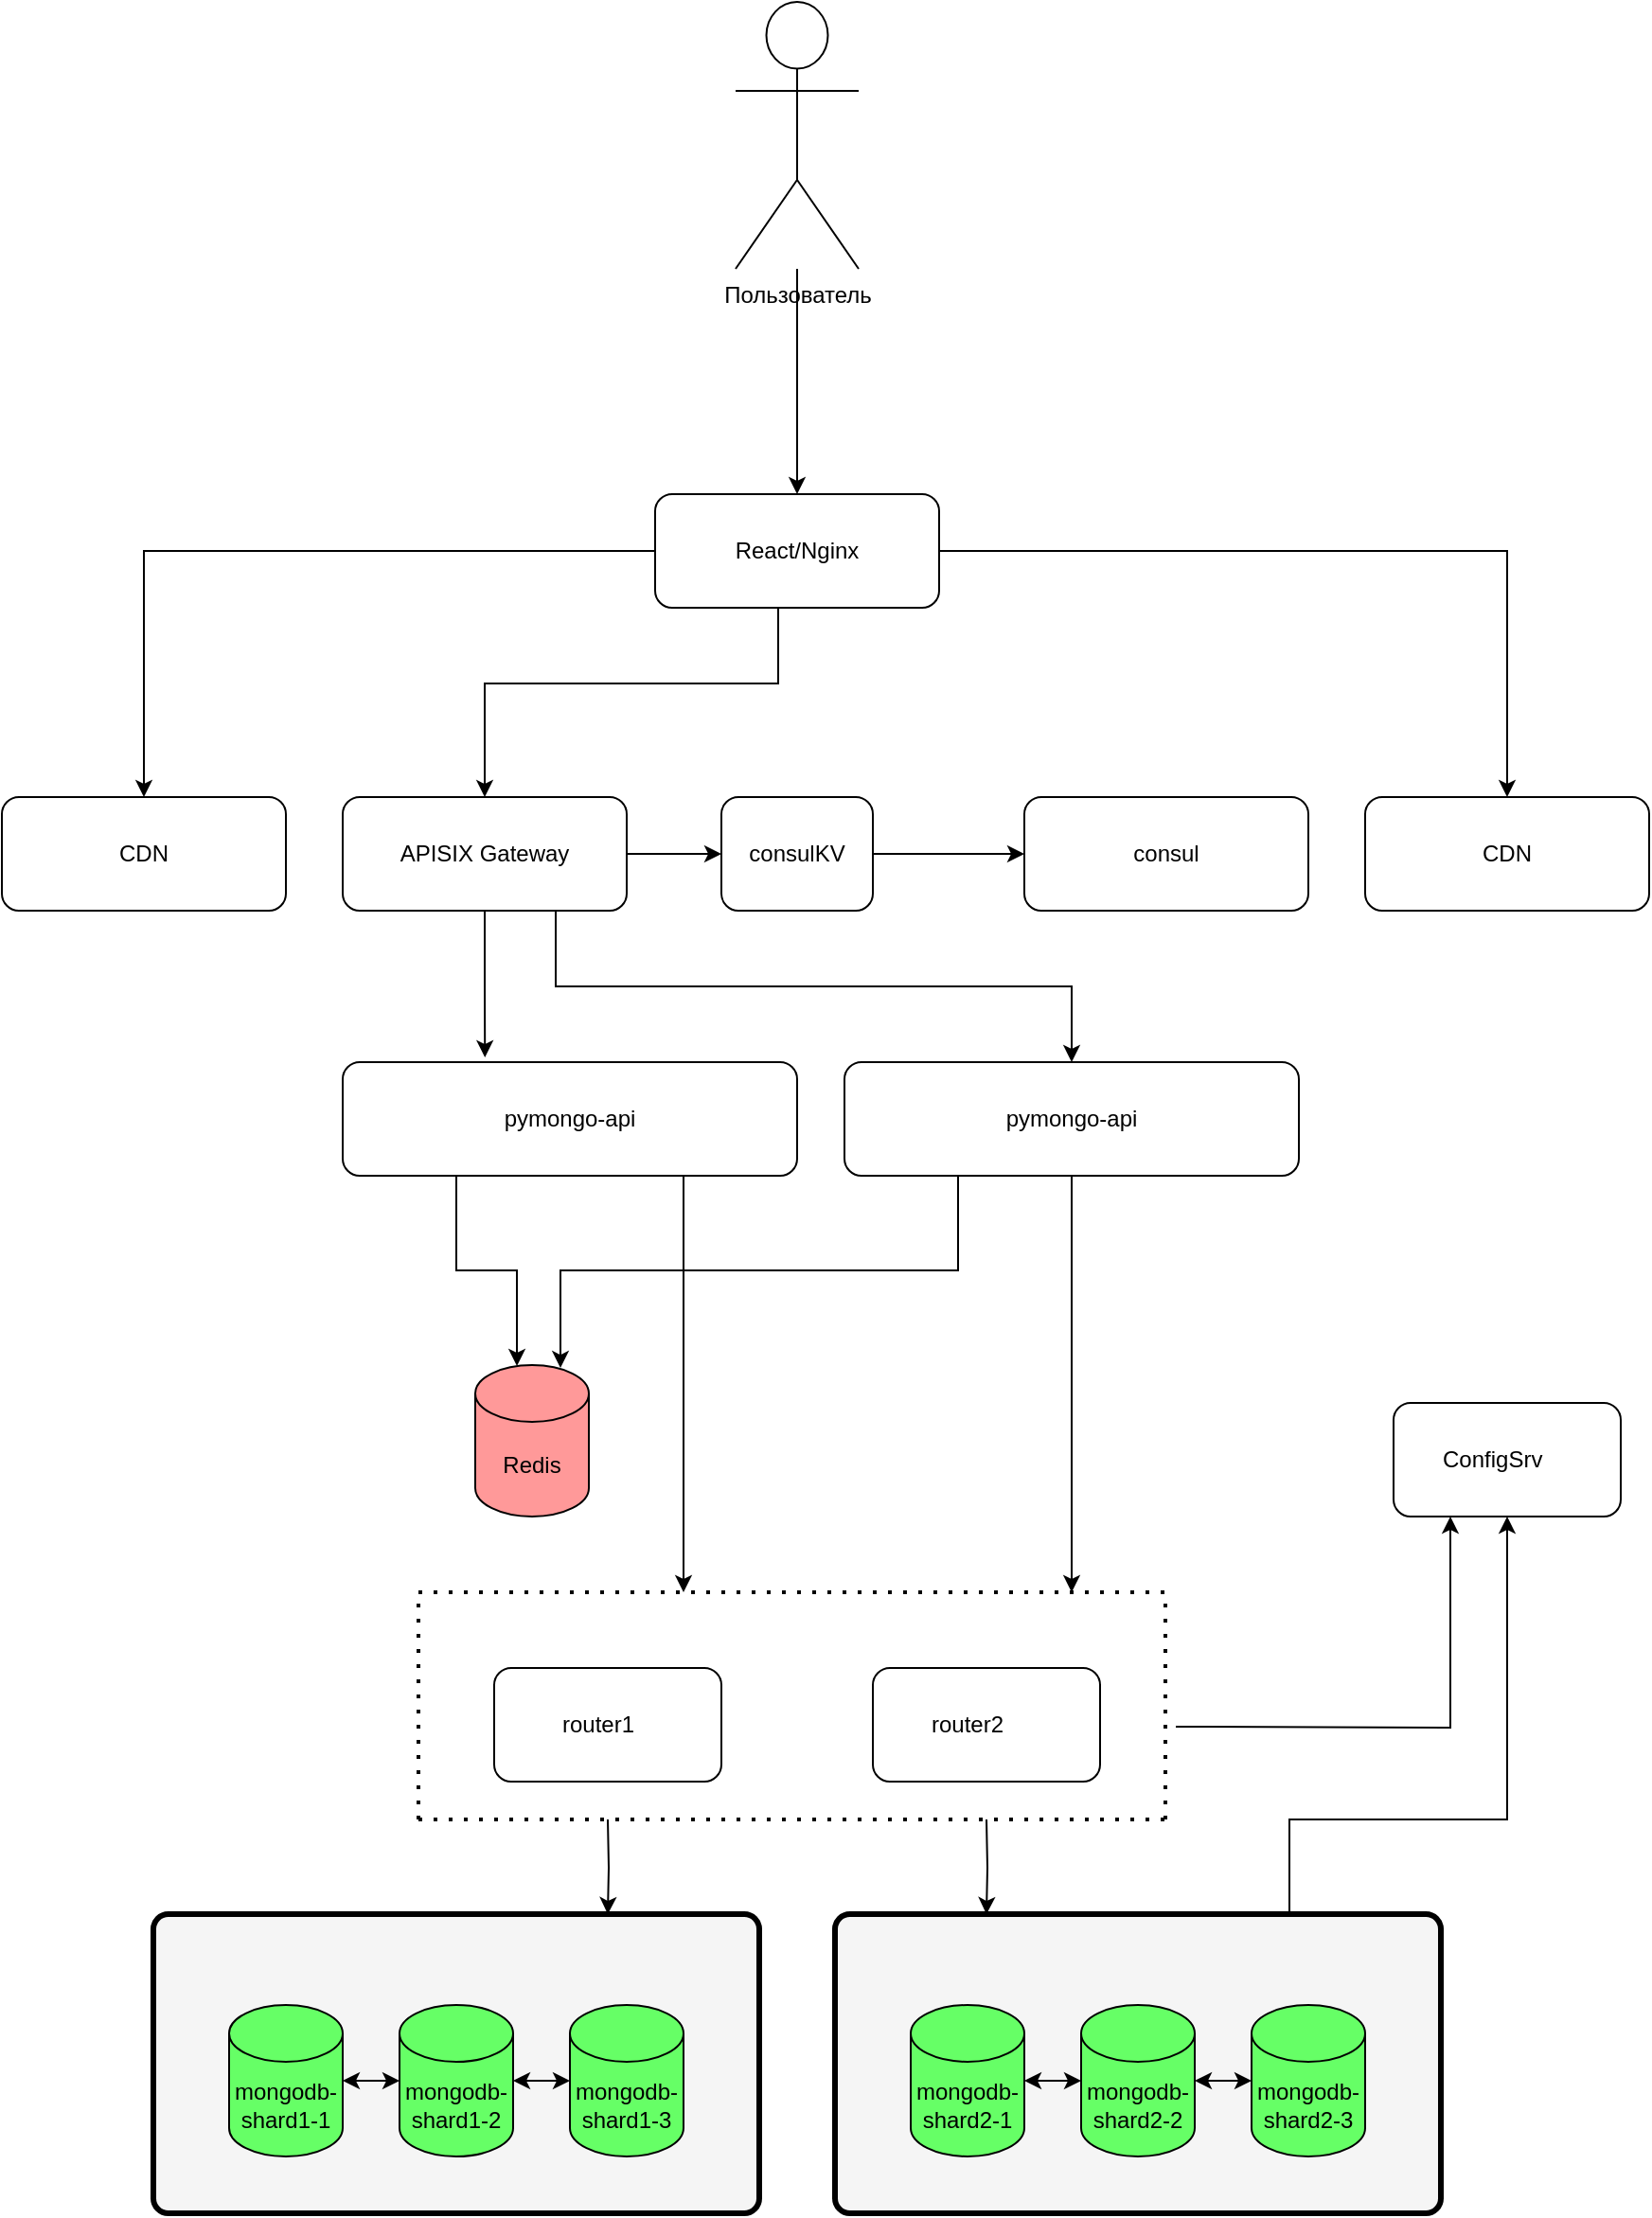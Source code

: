 <mxfile version="22.1.22" type="embed">
  <diagram id="opFeM1WYlFXFodXqrlVK" name="Page-1">
    <mxGraphModel dx="1984" dy="1870" grid="1" gridSize="10" guides="1" tooltips="1" connect="1" arrows="1" fold="1" page="1" pageScale="1" pageWidth="850" pageHeight="1100" math="0" shadow="0">
      <root>
        <mxCell id="0" />
        <mxCell id="1" parent="0" />
        <mxCell id="2" value="pymongo-api" style="rounded=1;whiteSpace=wrap;html=1;" parent="1" vertex="1">
          <mxGeometry x="120" y="-80" width="240" height="60" as="geometry" />
        </mxCell>
        <mxCell id="4" value="" style="rounded=1;whiteSpace=wrap;html=1;arcSize=5;fillColor=#f5f5f5;strokeColor=#000000;strokeWidth=3;" parent="1" vertex="1">
          <mxGeometry x="20" y="370" width="320" height="158" as="geometry" />
        </mxCell>
        <mxCell id="5" value="mongodb-shard1-2" style="shape=cylinder3;whiteSpace=wrap;html=1;boundedLbl=1;backgroundOutline=1;size=15;fillColor=#66FF66;" parent="1" vertex="1">
          <mxGeometry x="150" y="418" width="60" height="80" as="geometry" />
        </mxCell>
        <mxCell id="6" value="mongodb-shard1-3" style="shape=cylinder3;whiteSpace=wrap;html=1;boundedLbl=1;backgroundOutline=1;size=15;fillColor=#66FF66;" parent="1" vertex="1">
          <mxGeometry x="240" y="418" width="60" height="80" as="geometry" />
        </mxCell>
        <mxCell id="7" value="mongodb-shard1-1" style="shape=cylinder3;whiteSpace=wrap;html=1;boundedLbl=1;backgroundOutline=1;size=15;fillColor=#66FF66;" parent="1" vertex="1">
          <mxGeometry x="60" y="418" width="60" height="80" as="geometry" />
        </mxCell>
        <mxCell id="8" value="" style="endArrow=classic;startArrow=classic;html=1;rounded=0;exitX=1;exitY=0.5;exitDx=0;exitDy=0;exitPerimeter=0;entryX=0;entryY=0.5;entryDx=0;entryDy=0;entryPerimeter=0;" parent="1" source="7" target="5" edge="1">
          <mxGeometry width="50" height="50" relative="1" as="geometry">
            <mxPoint x="110" y="578" as="sourcePoint" />
            <mxPoint x="160" y="528" as="targetPoint" />
          </mxGeometry>
        </mxCell>
        <mxCell id="9" value="" style="endArrow=classic;startArrow=classic;html=1;rounded=0;exitX=1;exitY=0.5;exitDx=0;exitDy=0;exitPerimeter=0;entryX=0;entryY=0.5;entryDx=0;entryDy=0;entryPerimeter=0;" parent="1" source="5" target="6" edge="1">
          <mxGeometry width="50" height="50" relative="1" as="geometry">
            <mxPoint x="250" y="408" as="sourcePoint" />
            <mxPoint x="300" y="358" as="targetPoint" />
          </mxGeometry>
        </mxCell>
        <mxCell id="33" style="edgeStyle=orthogonalEdgeStyle;rounded=0;orthogonalLoop=1;jettySize=auto;html=1;exitX=0.75;exitY=0;exitDx=0;exitDy=0;entryX=0.5;entryY=1;entryDx=0;entryDy=0;" parent="1" source="11" target="26" edge="1">
          <mxGeometry relative="1" as="geometry">
            <Array as="points">
              <mxPoint x="620" y="320" />
              <mxPoint x="735" y="320" />
            </Array>
          </mxGeometry>
        </mxCell>
        <mxCell id="11" value="" style="rounded=1;whiteSpace=wrap;html=1;arcSize=5;fillColor=#f5f5f5;strokeColor=#000000;strokeWidth=3;" parent="1" vertex="1">
          <mxGeometry x="380" y="370" width="320" height="158" as="geometry" />
        </mxCell>
        <mxCell id="12" value="mongodb-shard2-2" style="shape=cylinder3;whiteSpace=wrap;html=1;boundedLbl=1;backgroundOutline=1;size=15;fillColor=#66FF66;" parent="1" vertex="1">
          <mxGeometry x="510" y="418" width="60" height="80" as="geometry" />
        </mxCell>
        <mxCell id="13" value="mongodb-shard2-3" style="shape=cylinder3;whiteSpace=wrap;html=1;boundedLbl=1;backgroundOutline=1;size=15;fillColor=#66FF66;" parent="1" vertex="1">
          <mxGeometry x="600" y="418" width="60" height="80" as="geometry" />
        </mxCell>
        <mxCell id="14" value="mongodb-shard2-1" style="shape=cylinder3;whiteSpace=wrap;html=1;boundedLbl=1;backgroundOutline=1;size=15;fillColor=#66FF66;" parent="1" vertex="1">
          <mxGeometry x="420" y="418" width="60" height="80" as="geometry" />
        </mxCell>
        <mxCell id="15" value="" style="endArrow=classic;startArrow=classic;html=1;rounded=0;exitX=1;exitY=0.5;exitDx=0;exitDy=0;exitPerimeter=0;entryX=0;entryY=0.5;entryDx=0;entryDy=0;entryPerimeter=0;" parent="1" source="14" target="12" edge="1">
          <mxGeometry width="50" height="50" relative="1" as="geometry">
            <mxPoint x="470" y="578" as="sourcePoint" />
            <mxPoint x="520" y="528" as="targetPoint" />
          </mxGeometry>
        </mxCell>
        <mxCell id="16" value="" style="endArrow=classic;startArrow=classic;html=1;rounded=0;exitX=1;exitY=0.5;exitDx=0;exitDy=0;exitPerimeter=0;entryX=0;entryY=0.5;entryDx=0;entryDy=0;entryPerimeter=0;" parent="1" source="12" target="13" edge="1">
          <mxGeometry width="50" height="50" relative="1" as="geometry">
            <mxPoint x="610" y="408" as="sourcePoint" />
            <mxPoint x="660" y="358" as="targetPoint" />
          </mxGeometry>
        </mxCell>
        <mxCell id="20" value="Redis" style="shape=cylinder3;whiteSpace=wrap;html=1;boundedLbl=1;backgroundOutline=1;size=15;fillColor=#FF9999;" parent="1" vertex="1">
          <mxGeometry x="190" y="80" width="60" height="80" as="geometry" />
        </mxCell>
        <mxCell id="27" style="edgeStyle=orthogonalEdgeStyle;rounded=0;orthogonalLoop=1;jettySize=auto;html=1;entryX=0.75;entryY=0;entryDx=0;entryDy=0;" parent="1" target="4" edge="1">
          <mxGeometry relative="1" as="geometry">
            <mxPoint x="260" y="320" as="sourcePoint" />
          </mxGeometry>
        </mxCell>
        <mxCell id="24" value="" style="rounded=1;whiteSpace=wrap;html=1;" parent="1" vertex="1">
          <mxGeometry x="200" y="240" width="120" height="60" as="geometry" />
        </mxCell>
        <mxCell id="28" style="edgeStyle=orthogonalEdgeStyle;rounded=0;orthogonalLoop=1;jettySize=auto;html=1;entryX=0.25;entryY=0;entryDx=0;entryDy=0;" parent="1" target="11" edge="1">
          <mxGeometry relative="1" as="geometry">
            <mxPoint x="460" y="320" as="sourcePoint" />
          </mxGeometry>
        </mxCell>
        <mxCell id="29" style="edgeStyle=orthogonalEdgeStyle;rounded=0;orthogonalLoop=1;jettySize=auto;html=1;entryX=0.25;entryY=1;entryDx=0;entryDy=0;" parent="1" target="26" edge="1">
          <mxGeometry relative="1" as="geometry">
            <mxPoint x="560" y="271" as="sourcePoint" />
          </mxGeometry>
        </mxCell>
        <mxCell id="25" value="" style="rounded=1;whiteSpace=wrap;html=1;" parent="1" vertex="1">
          <mxGeometry x="400" y="240" width="120" height="60" as="geometry" />
        </mxCell>
        <mxCell id="26" value="" style="rounded=1;whiteSpace=wrap;html=1;" parent="1" vertex="1">
          <mxGeometry x="675" y="100" width="120" height="60" as="geometry" />
        </mxCell>
        <mxCell id="35" value="router1" style="text;strokeColor=none;fillColor=none;align=left;verticalAlign=middle;spacingLeft=4;spacingRight=4;overflow=hidden;points=[[0,0.5],[1,0.5]];portConstraint=eastwest;rotatable=0;whiteSpace=wrap;html=1;" parent="1" vertex="1">
          <mxGeometry x="230" y="255" width="80" height="30" as="geometry" />
        </mxCell>
        <mxCell id="36" value="router2" style="text;strokeColor=none;fillColor=none;align=left;verticalAlign=middle;spacingLeft=4;spacingRight=4;overflow=hidden;points=[[0,0.5],[1,0.5]];portConstraint=eastwest;rotatable=0;whiteSpace=wrap;html=1;" parent="1" vertex="1">
          <mxGeometry x="425" y="255" width="80" height="30" as="geometry" />
        </mxCell>
        <mxCell id="38" value="ConfigSrv" style="text;strokeColor=none;fillColor=none;align=left;verticalAlign=middle;spacingLeft=4;spacingRight=4;overflow=hidden;points=[[0,0.5],[1,0.5]];portConstraint=eastwest;rotatable=0;whiteSpace=wrap;html=1;" parent="1" vertex="1">
          <mxGeometry x="695" y="115" width="80" height="30" as="geometry" />
        </mxCell>
        <mxCell id="39" value="pymongo-api" style="rounded=1;whiteSpace=wrap;html=1;" parent="1" vertex="1">
          <mxGeometry x="385" y="-80" width="240" height="60" as="geometry" />
        </mxCell>
        <mxCell id="41" style="edgeStyle=orthogonalEdgeStyle;rounded=0;orthogonalLoop=1;jettySize=auto;html=1;exitX=0.25;exitY=1;exitDx=0;exitDy=0;entryX=0.75;entryY=0.019;entryDx=0;entryDy=0;entryPerimeter=0;" parent="1" source="39" target="20" edge="1">
          <mxGeometry relative="1" as="geometry" />
        </mxCell>
        <mxCell id="42" style="edgeStyle=orthogonalEdgeStyle;rounded=0;orthogonalLoop=1;jettySize=auto;html=1;exitX=0.75;exitY=1;exitDx=0;exitDy=0;" parent="1" source="2" edge="1">
          <mxGeometry relative="1" as="geometry">
            <mxPoint x="300" y="200" as="targetPoint" />
          </mxGeometry>
        </mxCell>
        <mxCell id="43" style="edgeStyle=orthogonalEdgeStyle;rounded=0;orthogonalLoop=1;jettySize=auto;html=1;exitX=0.5;exitY=1;exitDx=0;exitDy=0;" parent="1" source="39" edge="1">
          <mxGeometry relative="1" as="geometry">
            <mxPoint x="505" y="200" as="targetPoint" />
          </mxGeometry>
        </mxCell>
        <mxCell id="49" style="edgeStyle=orthogonalEdgeStyle;rounded=0;orthogonalLoop=1;jettySize=auto;html=1;exitX=1;exitY=0.5;exitDx=0;exitDy=0;entryX=0;entryY=0.5;entryDx=0;entryDy=0;" parent="1" source="46" target="47" edge="1">
          <mxGeometry relative="1" as="geometry" />
        </mxCell>
        <mxCell id="52" style="edgeStyle=orthogonalEdgeStyle;rounded=0;orthogonalLoop=1;jettySize=auto;html=1;exitX=0.75;exitY=1;exitDx=0;exitDy=0;entryX=0.5;entryY=0;entryDx=0;entryDy=0;" parent="1" source="46" target="39" edge="1">
          <mxGeometry relative="1" as="geometry" />
        </mxCell>
        <mxCell id="46" value="APISIX Gateway" style="rounded=1;whiteSpace=wrap;html=1;" parent="1" vertex="1">
          <mxGeometry x="120" y="-220" width="150" height="60" as="geometry" />
        </mxCell>
        <mxCell id="50" style="edgeStyle=orthogonalEdgeStyle;rounded=0;orthogonalLoop=1;jettySize=auto;html=1;exitX=1;exitY=0.5;exitDx=0;exitDy=0;entryX=0;entryY=0.5;entryDx=0;entryDy=0;" parent="1" source="47" target="48" edge="1">
          <mxGeometry relative="1" as="geometry" />
        </mxCell>
        <mxCell id="47" value="consulKV" style="rounded=1;whiteSpace=wrap;html=1;" parent="1" vertex="1">
          <mxGeometry x="320" y="-220" width="80" height="60" as="geometry" />
        </mxCell>
        <mxCell id="48" value="consul" style="rounded=1;whiteSpace=wrap;html=1;" parent="1" vertex="1">
          <mxGeometry x="480" y="-220" width="150" height="60" as="geometry" />
        </mxCell>
        <mxCell id="51" style="edgeStyle=orthogonalEdgeStyle;rounded=0;orthogonalLoop=1;jettySize=auto;html=1;exitX=0.5;exitY=1;exitDx=0;exitDy=0;entryX=0.313;entryY=-0.042;entryDx=0;entryDy=0;entryPerimeter=0;" parent="1" source="46" target="2" edge="1">
          <mxGeometry relative="1" as="geometry" />
        </mxCell>
        <mxCell id="53" value="CDN" style="rounded=1;whiteSpace=wrap;html=1;" parent="1" vertex="1">
          <mxGeometry x="660" y="-220" width="150" height="60" as="geometry" />
        </mxCell>
        <mxCell id="54" value="CDN" style="rounded=1;whiteSpace=wrap;html=1;" parent="1" vertex="1">
          <mxGeometry x="-60" y="-220" width="150" height="60" as="geometry" />
        </mxCell>
        <mxCell id="56" style="edgeStyle=orthogonalEdgeStyle;rounded=0;orthogonalLoop=1;jettySize=auto;html=1;entryX=0.5;entryY=0;entryDx=0;entryDy=0;" parent="1" source="55" target="54" edge="1">
          <mxGeometry relative="1" as="geometry" />
        </mxCell>
        <mxCell id="57" style="edgeStyle=orthogonalEdgeStyle;rounded=0;orthogonalLoop=1;jettySize=auto;html=1;entryX=0.5;entryY=0;entryDx=0;entryDy=0;" parent="1" source="55" target="53" edge="1">
          <mxGeometry relative="1" as="geometry" />
        </mxCell>
        <mxCell id="58" style="edgeStyle=orthogonalEdgeStyle;rounded=0;orthogonalLoop=1;jettySize=auto;html=1;entryX=0.5;entryY=0;entryDx=0;entryDy=0;" parent="1" source="55" target="46" edge="1">
          <mxGeometry relative="1" as="geometry">
            <Array as="points">
              <mxPoint x="350" y="-280" />
              <mxPoint x="195" y="-280" />
            </Array>
          </mxGeometry>
        </mxCell>
        <mxCell id="55" value="React/Nginx" style="rounded=1;whiteSpace=wrap;html=1;" parent="1" vertex="1">
          <mxGeometry x="285" y="-380" width="150" height="60" as="geometry" />
        </mxCell>
        <mxCell id="59" style="edgeStyle=orthogonalEdgeStyle;rounded=0;orthogonalLoop=1;jettySize=auto;html=1;exitX=0.25;exitY=1;exitDx=0;exitDy=0;entryX=0.367;entryY=0.006;entryDx=0;entryDy=0;entryPerimeter=0;" parent="1" source="2" target="20" edge="1">
          <mxGeometry relative="1" as="geometry" />
        </mxCell>
        <mxCell id="62" style="edgeStyle=orthogonalEdgeStyle;rounded=0;orthogonalLoop=1;jettySize=auto;html=1;" parent="1" source="61" target="55" edge="1">
          <mxGeometry relative="1" as="geometry" />
        </mxCell>
        <mxCell id="61" value="Пользователь" style="shape=umlActor;verticalLabelPosition=bottom;verticalAlign=top;html=1;outlineConnect=0;rounded=1;" parent="1" vertex="1">
          <mxGeometry x="327.5" y="-640" width="65" height="141" as="geometry" />
        </mxCell>
        <mxCell id="72" value="" style="endArrow=none;dashed=1;html=1;dashPattern=1 3;strokeWidth=2;rounded=0;" edge="1" parent="1">
          <mxGeometry width="50" height="50" relative="1" as="geometry">
            <mxPoint x="160" y="320" as="sourcePoint" />
            <mxPoint x="160" y="200" as="targetPoint" />
          </mxGeometry>
        </mxCell>
        <mxCell id="73" value="" style="endArrow=none;dashed=1;html=1;dashPattern=1 3;strokeWidth=2;rounded=0;" edge="1" parent="1">
          <mxGeometry width="50" height="50" relative="1" as="geometry">
            <mxPoint x="160" y="320" as="sourcePoint" />
            <mxPoint x="560" y="320" as="targetPoint" />
          </mxGeometry>
        </mxCell>
        <mxCell id="74" value="" style="endArrow=none;dashed=1;html=1;dashPattern=1 3;strokeWidth=2;rounded=0;" edge="1" parent="1">
          <mxGeometry width="50" height="50" relative="1" as="geometry">
            <mxPoint x="160" y="200" as="sourcePoint" />
            <mxPoint x="560" y="200" as="targetPoint" />
          </mxGeometry>
        </mxCell>
        <mxCell id="75" value="" style="endArrow=none;dashed=1;html=1;dashPattern=1 3;strokeWidth=2;rounded=0;" edge="1" parent="1">
          <mxGeometry width="50" height="50" relative="1" as="geometry">
            <mxPoint x="554.5" y="320" as="sourcePoint" />
            <mxPoint x="554.5" y="200" as="targetPoint" />
          </mxGeometry>
        </mxCell>
      </root>
    </mxGraphModel>
  </diagram>
</mxfile>
